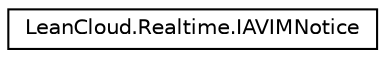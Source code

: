digraph "Graphical Class Hierarchy"
{
  edge [fontname="Helvetica",fontsize="10",labelfontname="Helvetica",labelfontsize="10"];
  node [fontname="Helvetica",fontsize="10",shape=record];
  rankdir="LR";
  Node1 [label="LeanCloud.Realtime.IAVIMNotice",height=0.2,width=0.4,color="black", fillcolor="white", style="filled",URL="$interfaceLeanCloud_1_1Realtime_1_1IAVIMNotice.html"];
}
